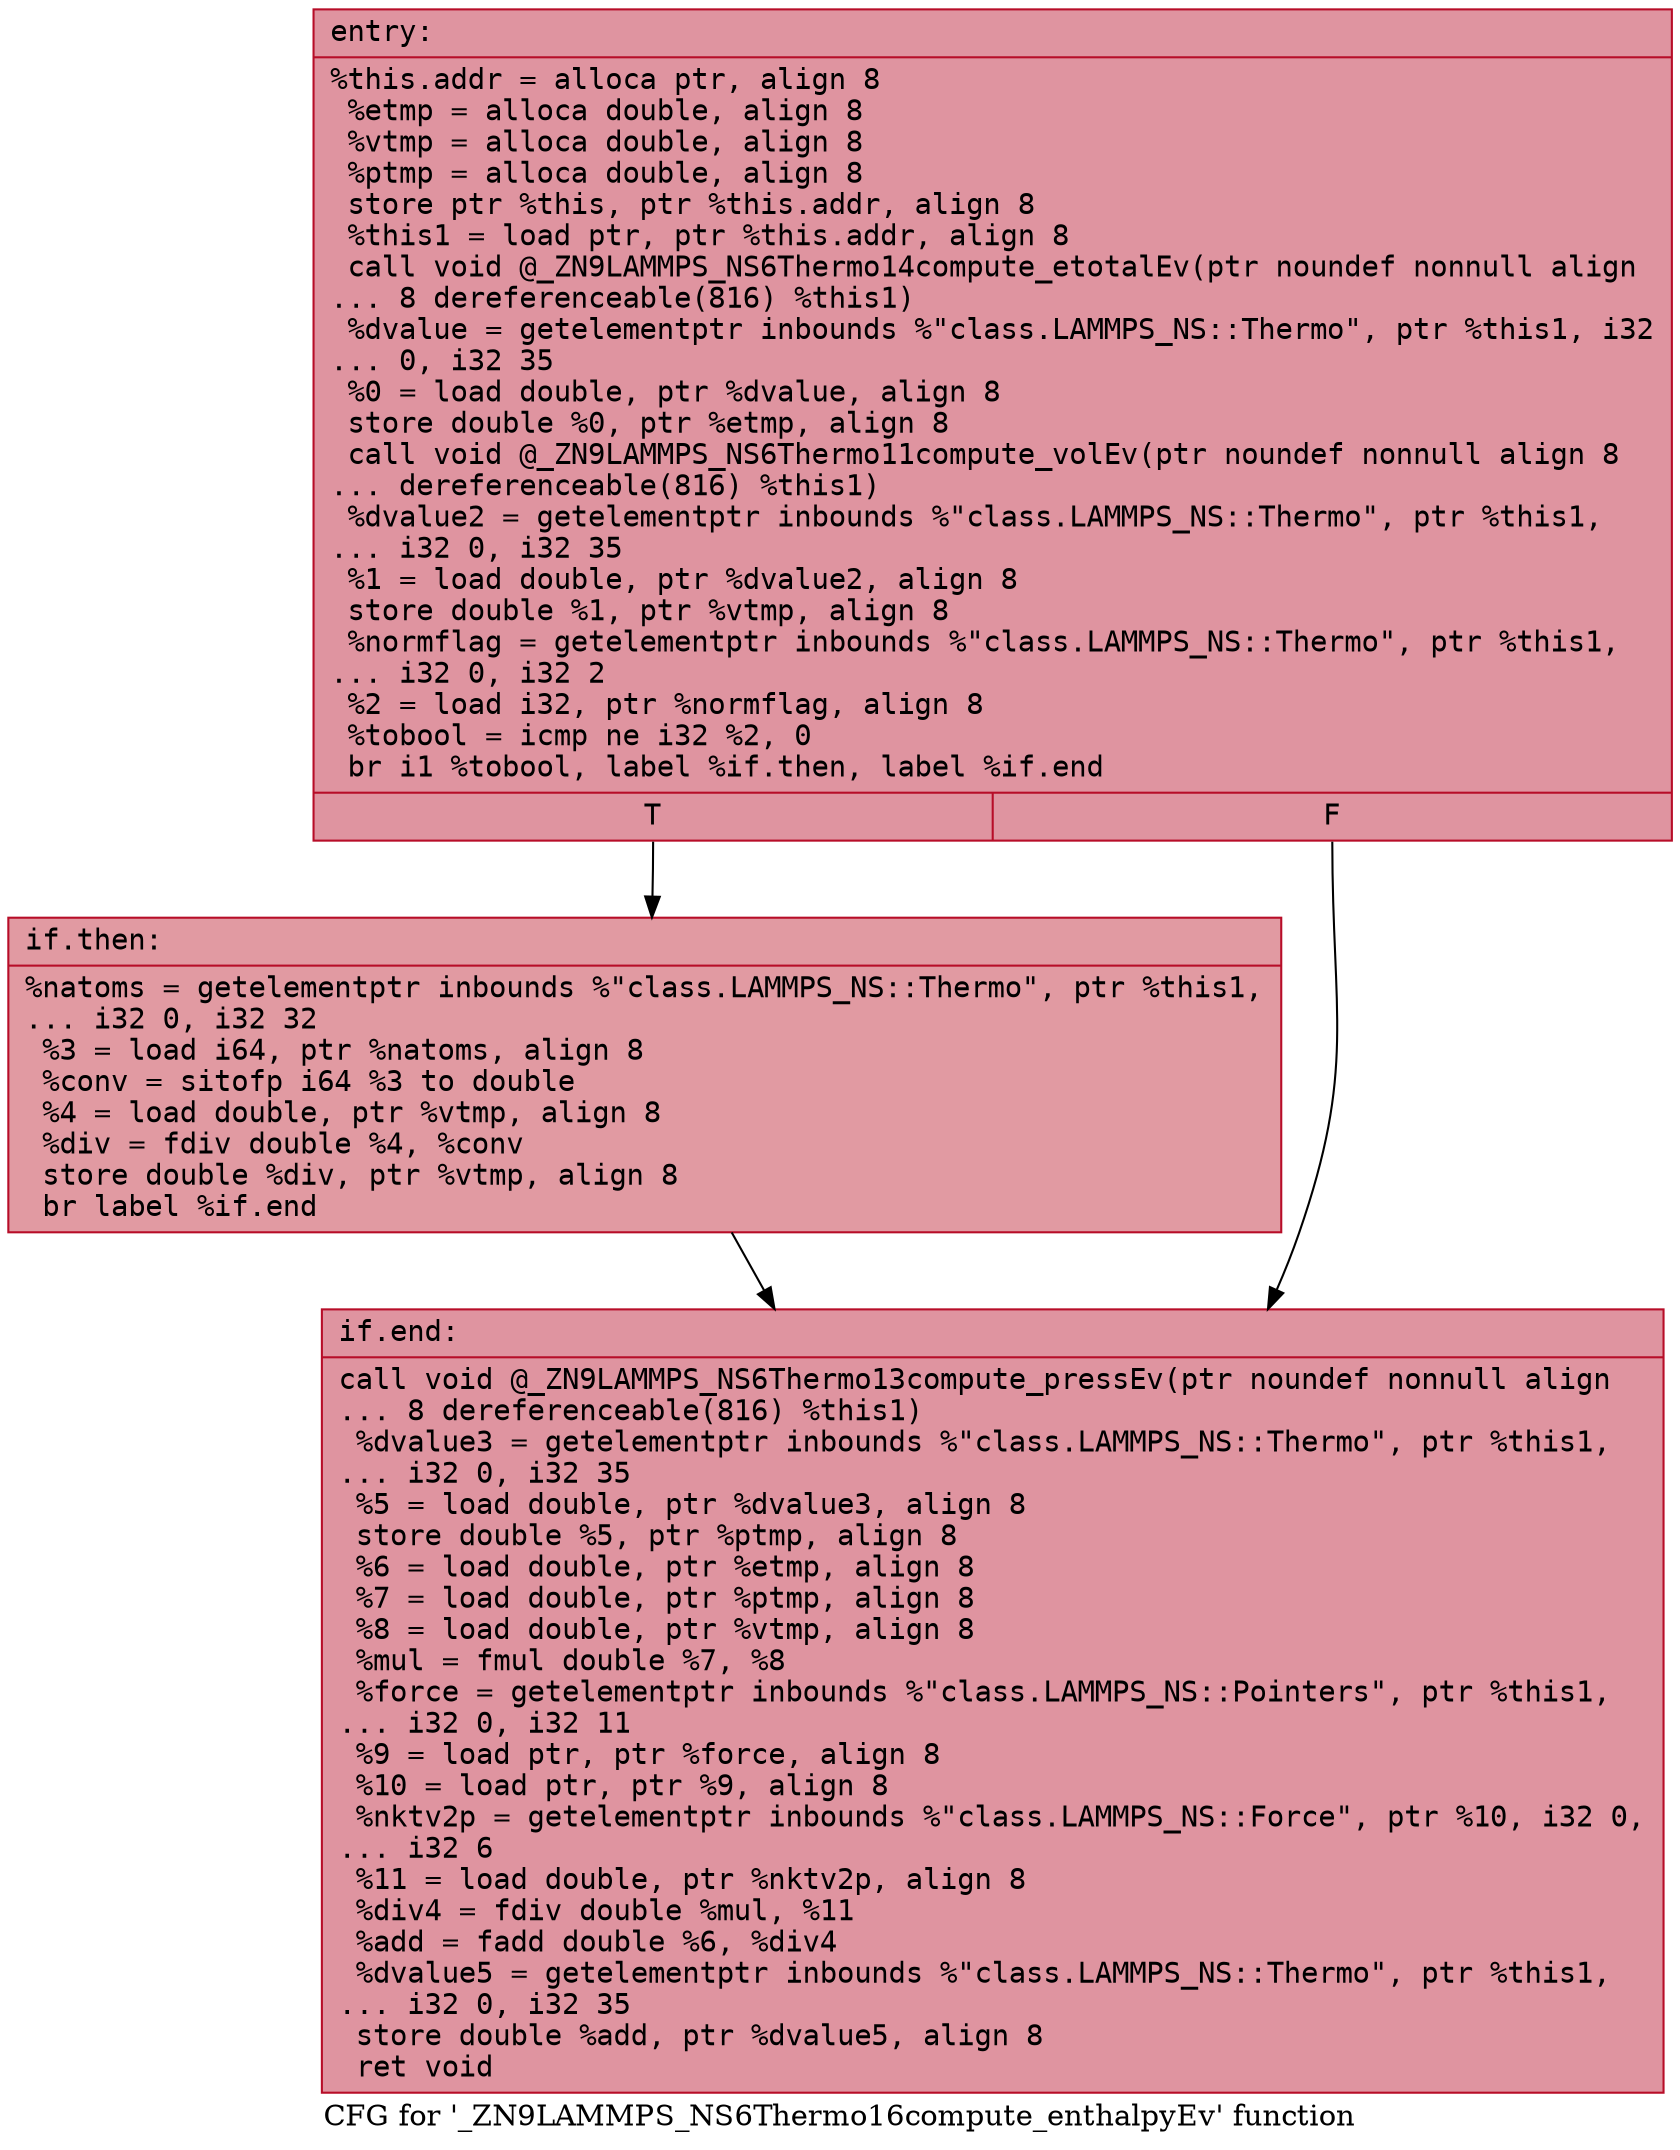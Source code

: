 digraph "CFG for '_ZN9LAMMPS_NS6Thermo16compute_enthalpyEv' function" {
	label="CFG for '_ZN9LAMMPS_NS6Thermo16compute_enthalpyEv' function";

	Node0x55bd404edbb0 [shape=record,color="#b70d28ff", style=filled, fillcolor="#b70d2870" fontname="Courier",label="{entry:\l|  %this.addr = alloca ptr, align 8\l  %etmp = alloca double, align 8\l  %vtmp = alloca double, align 8\l  %ptmp = alloca double, align 8\l  store ptr %this, ptr %this.addr, align 8\l  %this1 = load ptr, ptr %this.addr, align 8\l  call void @_ZN9LAMMPS_NS6Thermo14compute_etotalEv(ptr noundef nonnull align\l... 8 dereferenceable(816) %this1)\l  %dvalue = getelementptr inbounds %\"class.LAMMPS_NS::Thermo\", ptr %this1, i32\l... 0, i32 35\l  %0 = load double, ptr %dvalue, align 8\l  store double %0, ptr %etmp, align 8\l  call void @_ZN9LAMMPS_NS6Thermo11compute_volEv(ptr noundef nonnull align 8\l... dereferenceable(816) %this1)\l  %dvalue2 = getelementptr inbounds %\"class.LAMMPS_NS::Thermo\", ptr %this1,\l... i32 0, i32 35\l  %1 = load double, ptr %dvalue2, align 8\l  store double %1, ptr %vtmp, align 8\l  %normflag = getelementptr inbounds %\"class.LAMMPS_NS::Thermo\", ptr %this1,\l... i32 0, i32 2\l  %2 = load i32, ptr %normflag, align 8\l  %tobool = icmp ne i32 %2, 0\l  br i1 %tobool, label %if.then, label %if.end\l|{<s0>T|<s1>F}}"];
	Node0x55bd404edbb0:s0 -> Node0x55bd404ee760[tooltip="entry -> if.then\nProbability 62.50%" ];
	Node0x55bd404edbb0:s1 -> Node0x55bd404ee7d0[tooltip="entry -> if.end\nProbability 37.50%" ];
	Node0x55bd404ee760 [shape=record,color="#b70d28ff", style=filled, fillcolor="#bb1b2c70" fontname="Courier",label="{if.then:\l|  %natoms = getelementptr inbounds %\"class.LAMMPS_NS::Thermo\", ptr %this1,\l... i32 0, i32 32\l  %3 = load i64, ptr %natoms, align 8\l  %conv = sitofp i64 %3 to double\l  %4 = load double, ptr %vtmp, align 8\l  %div = fdiv double %4, %conv\l  store double %div, ptr %vtmp, align 8\l  br label %if.end\l}"];
	Node0x55bd404ee760 -> Node0x55bd404ee7d0[tooltip="if.then -> if.end\nProbability 100.00%" ];
	Node0x55bd404ee7d0 [shape=record,color="#b70d28ff", style=filled, fillcolor="#b70d2870" fontname="Courier",label="{if.end:\l|  call void @_ZN9LAMMPS_NS6Thermo13compute_pressEv(ptr noundef nonnull align\l... 8 dereferenceable(816) %this1)\l  %dvalue3 = getelementptr inbounds %\"class.LAMMPS_NS::Thermo\", ptr %this1,\l... i32 0, i32 35\l  %5 = load double, ptr %dvalue3, align 8\l  store double %5, ptr %ptmp, align 8\l  %6 = load double, ptr %etmp, align 8\l  %7 = load double, ptr %ptmp, align 8\l  %8 = load double, ptr %vtmp, align 8\l  %mul = fmul double %7, %8\l  %force = getelementptr inbounds %\"class.LAMMPS_NS::Pointers\", ptr %this1,\l... i32 0, i32 11\l  %9 = load ptr, ptr %force, align 8\l  %10 = load ptr, ptr %9, align 8\l  %nktv2p = getelementptr inbounds %\"class.LAMMPS_NS::Force\", ptr %10, i32 0,\l... i32 6\l  %11 = load double, ptr %nktv2p, align 8\l  %div4 = fdiv double %mul, %11\l  %add = fadd double %6, %div4\l  %dvalue5 = getelementptr inbounds %\"class.LAMMPS_NS::Thermo\", ptr %this1,\l... i32 0, i32 35\l  store double %add, ptr %dvalue5, align 8\l  ret void\l}"];
}
